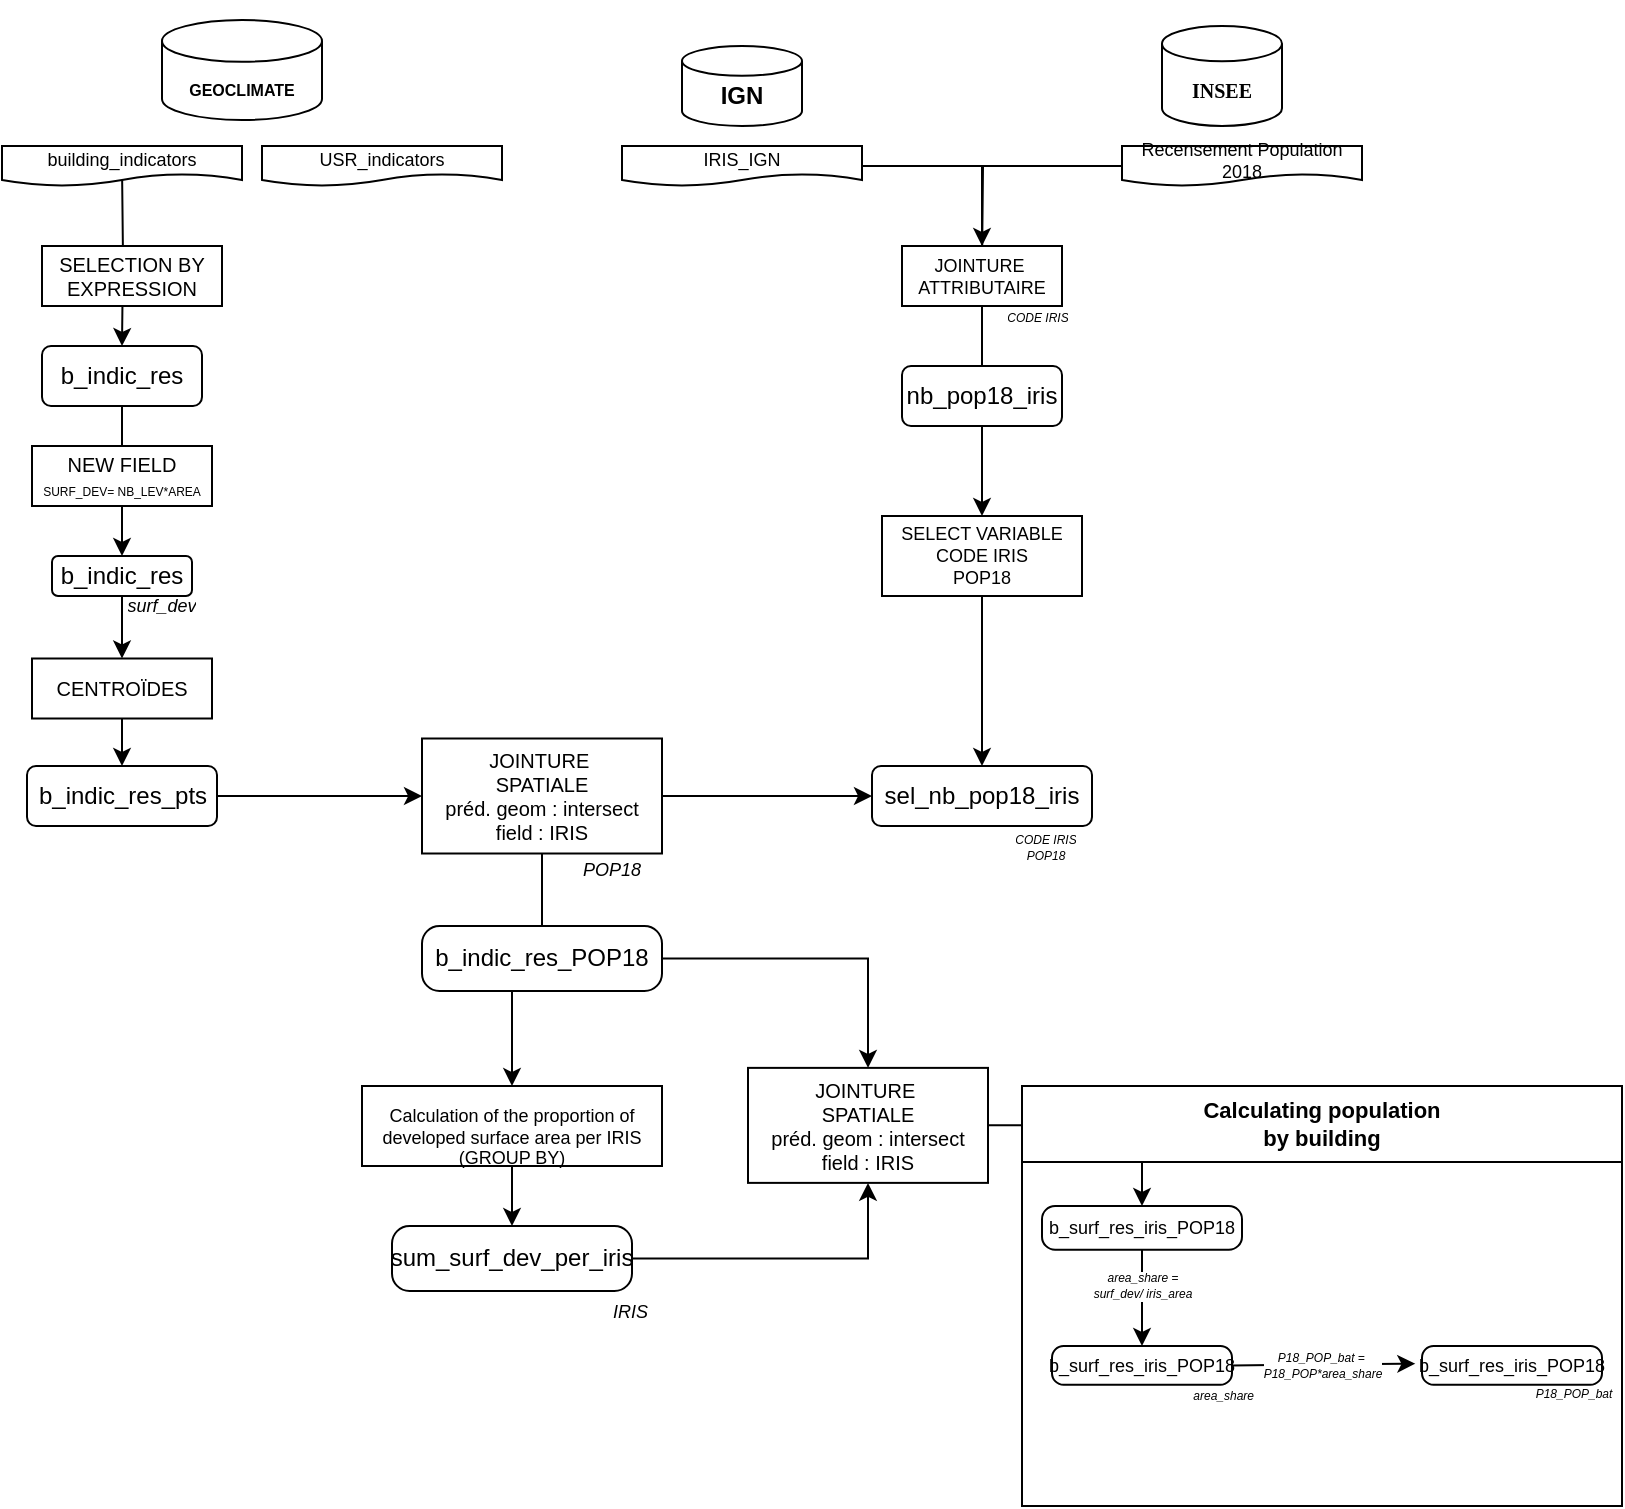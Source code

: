 <mxfile version="22.0.2" type="github">
  <diagram name="Page-1" id="6Q_v11MVusOI8KEGUY-y">
    <mxGraphModel dx="495" dy="262" grid="1" gridSize="10" guides="1" tooltips="1" connect="1" arrows="1" fold="1" page="1" pageScale="1" pageWidth="827" pageHeight="1169" math="0" shadow="0">
      <root>
        <mxCell id="0" />
        <mxCell id="1" parent="0" />
        <mxCell id="G6dlxn9vaW5dpZN2eIB4-5" value="" style="shape=cylinder3;whiteSpace=wrap;html=1;boundedLbl=1;backgroundOutline=1;size=8.828;" parent="1" vertex="1">
          <mxGeometry x="590" y="20" width="60" height="50" as="geometry" />
        </mxCell>
        <mxCell id="Mw2ju2tNek2klTTq5CAW-1" value="&lt;h2 style=&quot;font-size: 10px;&quot;&gt;INSEE&lt;/h2&gt;" style="text;strokeColor=none;align=center;fillColor=none;html=1;verticalAlign=middle;whiteSpace=wrap;rounded=0;fontFamily=Verdana;fontSize=10;fontStyle=1" parent="1" vertex="1">
          <mxGeometry x="590" y="37" width="60" height="30" as="geometry" />
        </mxCell>
        <mxCell id="Mw2ju2tNek2klTTq5CAW-10" value="USR_indicators" style="shape=document;whiteSpace=wrap;html=1;boundedLbl=1;fontSize=9;" parent="1" vertex="1">
          <mxGeometry x="140" y="80" width="120" height="20" as="geometry" />
        </mxCell>
        <mxCell id="Mw2ju2tNek2klTTq5CAW-34" value="" style="edgeStyle=orthogonalEdgeStyle;rounded=0;orthogonalLoop=1;jettySize=auto;html=1;" parent="1" target="Mw2ju2tNek2klTTq5CAW-18" edge="1">
          <mxGeometry relative="1" as="geometry">
            <mxPoint x="70" y="90" as="sourcePoint" />
          </mxGeometry>
        </mxCell>
        <mxCell id="Mw2ju2tNek2klTTq5CAW-12" value="building_indicators" style="shape=document;whiteSpace=wrap;html=1;boundedLbl=1;fontSize=9;" parent="1" vertex="1">
          <mxGeometry x="10" y="80" width="120" height="20" as="geometry" />
        </mxCell>
        <mxCell id="Mw2ju2tNek2klTTq5CAW-15" value="" style="group" parent="1" vertex="1" connectable="0">
          <mxGeometry x="50" y="7" width="120" height="60" as="geometry" />
        </mxCell>
        <object label="" placeholders="1" id="G6dlxn9vaW5dpZN2eIB4-1">
          <mxCell style="shape=cylinder3;whiteSpace=wrap;html=1;boundedLbl=1;backgroundOutline=1;size=10.448;fontFamily=Garamond;" parent="Mw2ju2tNek2klTTq5CAW-15" vertex="1">
            <mxGeometry x="40" y="10" width="80" height="50" as="geometry" />
          </mxCell>
        </object>
        <mxCell id="Mw2ju2tNek2klTTq5CAW-2" value="GEOCLIMATE" style="text;strokeColor=none;align=center;fillColor=none;html=1;verticalAlign=middle;whiteSpace=wrap;rounded=0;fontSize=8;fontStyle=1" parent="Mw2ju2tNek2klTTq5CAW-15" vertex="1">
          <mxGeometry x="50" y="30" width="60" height="30" as="geometry" />
        </mxCell>
        <mxCell id="Mw2ju2tNek2klTTq5CAW-72" value="" style="edgeStyle=orthogonalEdgeStyle;rounded=0;orthogonalLoop=1;jettySize=auto;html=1;" parent="1" source="Mw2ju2tNek2klTTq5CAW-17" target="Mw2ju2tNek2klTTq5CAW-43" edge="1">
          <mxGeometry relative="1" as="geometry" />
        </mxCell>
        <mxCell id="Mw2ju2tNek2klTTq5CAW-17" value="CENTROÏDES" style="rounded=0;whiteSpace=wrap;html=1;fontSize=10;" parent="1" vertex="1">
          <mxGeometry x="25" y="336.25" width="90" height="30" as="geometry" />
        </mxCell>
        <mxCell id="Mw2ju2tNek2klTTq5CAW-50" value="" style="edgeStyle=orthogonalEdgeStyle;rounded=0;orthogonalLoop=1;jettySize=auto;html=1;entryX=0.5;entryY=0;entryDx=0;entryDy=0;" parent="1" source="Mw2ju2tNek2klTTq5CAW-18" target="Mw2ju2tNek2klTTq5CAW-20" edge="1">
          <mxGeometry relative="1" as="geometry">
            <mxPoint x="130" y="270" as="targetPoint" />
          </mxGeometry>
        </mxCell>
        <mxCell id="Mw2ju2tNek2klTTq5CAW-18" value="b_indic_res" style="rounded=1;whiteSpace=wrap;html=1;" parent="1" vertex="1">
          <mxGeometry x="30" y="180" width="80" height="30" as="geometry" />
        </mxCell>
        <mxCell id="Mw2ju2tNek2klTTq5CAW-19" value="&lt;div style=&quot;font-size: 10px;&quot;&gt;NEW FIELD&lt;/div&gt;&lt;div style=&quot;font-size: 10px;&quot;&gt;&lt;font style=&quot;font-size: 6px;&quot;&gt;SURF_DEV= NB_LEV*AREA&lt;/font&gt;&lt;br style=&quot;font-size: 10px;&quot;&gt;&lt;/div&gt;" style="rounded=0;whiteSpace=wrap;html=1;fontSize=10;" parent="1" vertex="1">
          <mxGeometry x="25" y="230" width="90" height="30" as="geometry" />
        </mxCell>
        <mxCell id="Mw2ju2tNek2klTTq5CAW-71" value="" style="edgeStyle=orthogonalEdgeStyle;rounded=0;orthogonalLoop=1;jettySize=auto;html=1;" parent="1" source="Mw2ju2tNek2klTTq5CAW-20" target="Mw2ju2tNek2klTTq5CAW-17" edge="1">
          <mxGeometry relative="1" as="geometry" />
        </mxCell>
        <mxCell id="Mw2ju2tNek2klTTq5CAW-20" value="b_indic_res " style="rounded=1;whiteSpace=wrap;html=1;" parent="1" vertex="1">
          <mxGeometry x="35" y="285" width="70" height="20" as="geometry" />
        </mxCell>
        <mxCell id="G6dlxn9vaW5dpZN2eIB4-4" value="" style="shape=cylinder3;whiteSpace=wrap;html=1;boundedLbl=1;backgroundOutline=1;size=7.448;" parent="1" vertex="1">
          <mxGeometry x="350" y="30" width="60" height="40" as="geometry" />
        </mxCell>
        <mxCell id="Mw2ju2tNek2klTTq5CAW-3" value="IGN" style="text;strokeColor=none;align=center;fillColor=none;html=1;verticalAlign=middle;whiteSpace=wrap;rounded=0;fontStyle=1" parent="1" vertex="1">
          <mxGeometry x="350" y="40" width="60" height="30" as="geometry" />
        </mxCell>
        <mxCell id="Mw2ju2tNek2klTTq5CAW-76" style="edgeStyle=orthogonalEdgeStyle;rounded=0;orthogonalLoop=1;jettySize=auto;html=1;" parent="1" source="Mw2ju2tNek2klTTq5CAW-21" target="Mw2ju2tNek2klTTq5CAW-23" edge="1">
          <mxGeometry relative="1" as="geometry" />
        </mxCell>
        <mxCell id="Mw2ju2tNek2klTTq5CAW-21" value="IRIS_IGN" style="shape=document;whiteSpace=wrap;html=1;boundedLbl=1;fontSize=9;" parent="1" vertex="1">
          <mxGeometry x="320" y="80" width="120" height="20" as="geometry" />
        </mxCell>
        <mxCell id="Mw2ju2tNek2klTTq5CAW-77" style="edgeStyle=orthogonalEdgeStyle;rounded=0;orthogonalLoop=1;jettySize=auto;html=1;" parent="1" source="Mw2ju2tNek2klTTq5CAW-22" edge="1">
          <mxGeometry relative="1" as="geometry">
            <mxPoint x="500" y="140" as="targetPoint" />
          </mxGeometry>
        </mxCell>
        <mxCell id="Mw2ju2tNek2klTTq5CAW-22" value="Recensement Population 2018" style="shape=document;whiteSpace=wrap;html=1;boundedLbl=1;fontSize=9;" parent="1" vertex="1">
          <mxGeometry x="570" y="80" width="120" height="20" as="geometry" />
        </mxCell>
        <mxCell id="Mw2ju2tNek2klTTq5CAW-105" value="" style="edgeStyle=orthogonalEdgeStyle;rounded=0;orthogonalLoop=1;jettySize=auto;html=1;" parent="1" source="Mw2ju2tNek2klTTq5CAW-23" target="Mw2ju2tNek2klTTq5CAW-104" edge="1">
          <mxGeometry relative="1" as="geometry" />
        </mxCell>
        <mxCell id="Mw2ju2tNek2klTTq5CAW-23" value="&lt;div&gt;JOINTURE&amp;nbsp;&lt;/div&gt;&lt;div&gt;ATTRIBUTAIRE&lt;/div&gt;" style="rounded=0;whiteSpace=wrap;html=1;fontSize=9;" parent="1" vertex="1">
          <mxGeometry x="460" y="130" width="80" height="30" as="geometry" />
        </mxCell>
        <mxCell id="Mw2ju2tNek2klTTq5CAW-25" value="nb_pop18_iris" style="rounded=1;whiteSpace=wrap;html=1;" parent="1" vertex="1">
          <mxGeometry x="460" y="190" width="80" height="30" as="geometry" />
        </mxCell>
        <mxCell id="Mw2ju2tNek2klTTq5CAW-37" value="SELECTION BY EXPRESSION" style="rounded=0;whiteSpace=wrap;html=1;fontSize=10;" parent="1" vertex="1">
          <mxGeometry x="30" y="130" width="90" height="30" as="geometry" />
        </mxCell>
        <mxCell id="Mw2ju2tNek2klTTq5CAW-107" value="" style="edgeStyle=orthogonalEdgeStyle;rounded=0;orthogonalLoop=1;jettySize=auto;html=1;" parent="1" source="Mw2ju2tNek2klTTq5CAW-43" target="Mw2ju2tNek2klTTq5CAW-60" edge="1">
          <mxGeometry relative="1" as="geometry" />
        </mxCell>
        <mxCell id="Mw2ju2tNek2klTTq5CAW-43" value="b_indic_res_pts" style="rounded=1;whiteSpace=wrap;html=1;" parent="1" vertex="1">
          <mxGeometry x="22.5" y="390" width="95" height="30" as="geometry" />
        </mxCell>
        <mxCell id="Mw2ju2tNek2klTTq5CAW-109" value="" style="edgeStyle=orthogonalEdgeStyle;rounded=0;orthogonalLoop=1;jettySize=auto;html=1;" parent="1" source="Mw2ju2tNek2klTTq5CAW-60" target="Mw2ju2tNek2klTTq5CAW-80" edge="1">
          <mxGeometry relative="1" as="geometry" />
        </mxCell>
        <mxCell id="Mw2ju2tNek2klTTq5CAW-60" value="&lt;div style=&quot;font-size: 10px;&quot;&gt;JOINTURE&amp;nbsp;&lt;/div&gt;&lt;div style=&quot;font-size: 10px;&quot;&gt;SPATIALE&lt;/div&gt;&lt;div style=&quot;font-size: 10px;&quot;&gt;préd. geom : intersect&lt;/div&gt;&lt;div style=&quot;font-size: 10px;&quot;&gt;field : IRIS&lt;br&gt;&lt;/div&gt;" style="whiteSpace=wrap;html=1;rounded=1;arcSize=0;fontSize=10;" parent="1" vertex="1">
          <mxGeometry x="220" y="376.25" width="120" height="57.5" as="geometry" />
        </mxCell>
        <UserObject label="&lt;div style=&quot;font-size: 6px;&quot;&gt;CODE IRIS&lt;/div&gt;" placeholders="1" name="Variable" id="Mw2ju2tNek2klTTq5CAW-63">
          <mxCell style="text;html=1;strokeColor=none;fillColor=none;align=center;verticalAlign=middle;whiteSpace=wrap;overflow=hidden;fontStyle=2;fontSize=6;" parent="1" vertex="1">
            <mxGeometry x="503" y="156" width="50" height="20" as="geometry" />
          </mxCell>
        </UserObject>
        <UserObject label="surf_dev" placeholders="1" name="Variable" id="Mw2ju2tNek2klTTq5CAW-64">
          <mxCell style="text;html=1;strokeColor=none;fillColor=none;align=center;verticalAlign=middle;whiteSpace=wrap;overflow=hidden;fontStyle=2;fontSize=9;" parent="1" vertex="1">
            <mxGeometry x="65" y="300" width="50" height="20" as="geometry" />
          </mxCell>
        </UserObject>
        <mxCell id="Mw2ju2tNek2klTTq5CAW-110" value="" style="edgeStyle=orthogonalEdgeStyle;rounded=0;orthogonalLoop=1;jettySize=auto;html=1;" parent="1" source="Mw2ju2tNek2klTTq5CAW-69" target="Mw2ju2tNek2klTTq5CAW-89" edge="1">
          <mxGeometry relative="1" as="geometry" />
        </mxCell>
        <mxCell id="Mw2ju2tNek2klTTq5CAW-69" value="b_indic_res_POP18" style="whiteSpace=wrap;html=1;fontSize=12;rounded=1;arcSize=27;" parent="1" vertex="1">
          <mxGeometry x="220" y="470" width="120" height="32.5" as="geometry" />
        </mxCell>
        <UserObject label="&lt;div&gt;POP18&lt;br&gt;&lt;/div&gt;" placeholders="1" name="Variable" id="Mw2ju2tNek2klTTq5CAW-75">
          <mxCell style="text;html=1;strokeColor=none;fillColor=none;align=center;verticalAlign=middle;whiteSpace=wrap;overflow=hidden;fontStyle=2;fontSize=9;" parent="1" vertex="1">
            <mxGeometry x="290" y="433.75" width="50" height="16.25" as="geometry" />
          </mxCell>
        </UserObject>
        <mxCell id="Mw2ju2tNek2klTTq5CAW-111" value="" style="edgeStyle=orthogonalEdgeStyle;rounded=0;orthogonalLoop=1;jettySize=auto;html=1;" parent="1" source="Mw2ju2tNek2klTTq5CAW-80" target="Mw2ju2tNek2klTTq5CAW-87" edge="1">
          <mxGeometry relative="1" as="geometry" />
        </mxCell>
        <mxCell id="Mw2ju2tNek2klTTq5CAW-80" value="&lt;div&gt;&lt;br&gt;&lt;/div&gt;&lt;div&gt;Calculation of the proportion of developed surface area per IRIS&lt;/div&gt;&lt;div&gt;(GROUP BY)&lt;/div&gt;" style="rounded=0;whiteSpace=wrap;html=1;fontSize=9;" parent="1" vertex="1">
          <mxGeometry x="190" y="550" width="150" height="40" as="geometry" />
        </mxCell>
        <UserObject label="&lt;div&gt;&amp;nbsp;IRIS&lt;/div&gt;" placeholders="1" name="Variable" id="Mw2ju2tNek2klTTq5CAW-81">
          <mxCell style="text;html=1;strokeColor=none;fillColor=none;align=center;verticalAlign=middle;whiteSpace=wrap;overflow=hidden;fontStyle=2;fontSize=9;" parent="1" vertex="1">
            <mxGeometry x="306" y="652.5" width="34" height="20" as="geometry" />
          </mxCell>
        </UserObject>
        <mxCell id="Mw2ju2tNek2klTTq5CAW-112" value="" style="edgeStyle=orthogonalEdgeStyle;rounded=0;orthogonalLoop=1;jettySize=auto;html=1;" parent="1" source="Mw2ju2tNek2klTTq5CAW-87" target="Mw2ju2tNek2klTTq5CAW-89" edge="1">
          <mxGeometry relative="1" as="geometry" />
        </mxCell>
        <mxCell id="Mw2ju2tNek2klTTq5CAW-87" value="sum_surf_dev_per_iris" style="whiteSpace=wrap;html=1;fontSize=12;rounded=1;arcSize=27;" parent="1" vertex="1">
          <mxGeometry x="205" y="620" width="120" height="32.5" as="geometry" />
        </mxCell>
        <mxCell id="Mw2ju2tNek2klTTq5CAW-114" value="" style="edgeStyle=orthogonalEdgeStyle;rounded=0;orthogonalLoop=1;jettySize=auto;html=1;" parent="1" source="Mw2ju2tNek2klTTq5CAW-89" target="Mw2ju2tNek2klTTq5CAW-113" edge="1">
          <mxGeometry relative="1" as="geometry" />
        </mxCell>
        <mxCell id="Mw2ju2tNek2klTTq5CAW-89" value="&lt;div style=&quot;font-size: 10px;&quot;&gt;JOINTURE&amp;nbsp;&lt;/div&gt;&lt;div style=&quot;font-size: 10px;&quot;&gt;SPATIALE&lt;/div&gt;&lt;div style=&quot;font-size: 10px;&quot;&gt;préd. geom : intersect&lt;/div&gt;&lt;div style=&quot;font-size: 10px;&quot;&gt;field : IRIS&lt;br&gt;&lt;/div&gt;" style="whiteSpace=wrap;html=1;rounded=1;arcSize=0;fontSize=10;" parent="1" vertex="1">
          <mxGeometry x="383" y="540.94" width="120" height="57.5" as="geometry" />
        </mxCell>
        <mxCell id="Mw2ju2tNek2klTTq5CAW-106" value="" style="edgeStyle=orthogonalEdgeStyle;rounded=0;orthogonalLoop=1;jettySize=auto;html=1;" parent="1" source="Mw2ju2tNek2klTTq5CAW-104" target="Mw2ju2tNek2klTTq5CAW-29" edge="1">
          <mxGeometry relative="1" as="geometry" />
        </mxCell>
        <mxCell id="Mw2ju2tNek2klTTq5CAW-104" value="&lt;div style=&quot;font-size: 9px;&quot;&gt;SELECT VARIABLE&lt;/div&gt;&lt;div style=&quot;font-size: 9px;&quot;&gt;CODE IRIS&lt;/div&gt;&lt;div style=&quot;font-size: 9px;&quot;&gt;POP18&lt;br style=&quot;font-size: 9px;&quot;&gt;&lt;/div&gt;" style="rounded=0;whiteSpace=wrap;html=1;fontSize=9;" parent="1" vertex="1">
          <mxGeometry x="450" y="265" width="100" height="40" as="geometry" />
        </mxCell>
        <mxCell id="Mw2ju2tNek2klTTq5CAW-95" value="" style="group" parent="1" vertex="1" connectable="0">
          <mxGeometry x="442.5" y="370" width="115" height="50" as="geometry" />
        </mxCell>
        <mxCell id="Mw2ju2tNek2klTTq5CAW-29" value="sel_nb_pop18_iris" style="rounded=1;whiteSpace=wrap;html=1;" parent="Mw2ju2tNek2klTTq5CAW-95" vertex="1">
          <mxGeometry x="2.5" y="20" width="110" height="30" as="geometry" />
        </mxCell>
        <UserObject label="&lt;div style=&quot;font-size: 6px;&quot;&gt;CODE IRIS&lt;/div&gt;&lt;div style=&quot;font-size: 6px;&quot;&gt;POP18&lt;br style=&quot;font-size: 6px;&quot;&gt;&lt;/div&gt;" placeholders="1" name="Variable" id="Mw2ju2tNek2klTTq5CAW-62">
          <mxCell style="text;html=1;strokeColor=none;fillColor=none;align=center;verticalAlign=middle;whiteSpace=wrap;overflow=hidden;fontStyle=2;fontSize=6;rotation=0;" parent="1" vertex="1">
            <mxGeometry x="507.5" y="421.25" width="47.5" height="20" as="geometry" />
          </mxCell>
        </UserObject>
        <mxCell id="5yWjLuwTh8A11MtRIoPg-8" value="&lt;div style=&quot;font-size: 11px;&quot;&gt;Calculating population&lt;/div&gt;&lt;div style=&quot;font-size: 11px;&quot;&gt;by building&lt;/div&gt;" style="swimlane;whiteSpace=wrap;html=1;startSize=38;fontSize=11;" parent="1" vertex="1">
          <mxGeometry x="520" y="550" width="300" height="210" as="geometry">
            <mxRectangle x="557.5" y="550" width="160" height="40" as="alternateBounds" />
          </mxGeometry>
        </mxCell>
        <mxCell id="Mw2ju2tNek2klTTq5CAW-113" value="b_surf_res_iris_POP18" style="whiteSpace=wrap;html=1;rounded=1;arcSize=30;fontSize=9;" parent="5yWjLuwTh8A11MtRIoPg-8" vertex="1">
          <mxGeometry x="10" y="60" width="100" height="21.88" as="geometry" />
        </mxCell>
        <mxCell id="5yWjLuwTh8A11MtRIoPg-4" value="b_surf_res_iris_POP18" style="whiteSpace=wrap;html=1;rounded=1;arcSize=30;fontSize=9;" parent="5yWjLuwTh8A11MtRIoPg-8" vertex="1">
          <mxGeometry x="15" y="130" width="90" height="19.38" as="geometry" />
        </mxCell>
        <mxCell id="5yWjLuwTh8A11MtRIoPg-19" value="" style="endArrow=classic;html=1;rounded=0;exitX=0.5;exitY=1;exitDx=0;exitDy=0;entryX=0.5;entryY=0;entryDx=0;entryDy=0;" parent="5yWjLuwTh8A11MtRIoPg-8" source="Mw2ju2tNek2klTTq5CAW-113" target="5yWjLuwTh8A11MtRIoPg-4" edge="1">
          <mxGeometry relative="1" as="geometry">
            <mxPoint x="-27.5" y="80" as="sourcePoint" />
            <mxPoint x="72.5" y="80" as="targetPoint" />
            <Array as="points" />
          </mxGeometry>
        </mxCell>
        <mxCell id="5yWjLuwTh8A11MtRIoPg-20" value="&lt;div style=&quot;font-size: 6px;&quot;&gt;&lt;font style=&quot;font-size: 6px;&quot; face=&quot;Helvetica&quot;&gt;&lt;i style=&quot;font-size: 6px;&quot;&gt;area_share&lt;/i&gt; = &lt;br style=&quot;font-size: 6px;&quot;&gt;&lt;/font&gt;&lt;/div&gt;&lt;div style=&quot;font-size: 6px;&quot;&gt;&lt;font style=&quot;font-size: 6px;&quot; face=&quot;Helvetica&quot;&gt;&lt;i style=&quot;font-size: 6px;&quot;&gt;surf_dev/ iris_area&lt;/i&gt;&lt;/font&gt;&lt;/div&gt;" style="edgeLabel;resizable=0;html=1;align=center;verticalAlign=middle;fontSize=6;" parent="5yWjLuwTh8A11MtRIoPg-19" connectable="0" vertex="1">
          <mxGeometry relative="1" as="geometry">
            <mxPoint y="-6" as="offset" />
          </mxGeometry>
        </mxCell>
        <UserObject label="&lt;div style=&quot;font-size: 6px;&quot;&gt;&amp;nbsp;area_share&lt;/div&gt;" placeholders="1" name="Variable" id="DZ2fzZxAfeHNdL0gJQnb-1">
          <mxCell style="text;html=1;strokeColor=none;fillColor=none;align=center;verticalAlign=middle;whiteSpace=wrap;overflow=hidden;fontStyle=2;fontSize=6;" vertex="1" parent="5yWjLuwTh8A11MtRIoPg-8">
            <mxGeometry x="80" y="149.38" width="40" height="10.62" as="geometry" />
          </mxCell>
        </UserObject>
        <mxCell id="DZ2fzZxAfeHNdL0gJQnb-7" value="b_surf_res_iris_POP18" style="whiteSpace=wrap;html=1;rounded=1;arcSize=30;fontSize=9;" vertex="1" parent="5yWjLuwTh8A11MtRIoPg-8">
          <mxGeometry x="200" y="130" width="90" height="19.38" as="geometry" />
        </mxCell>
        <mxCell id="DZ2fzZxAfeHNdL0gJQnb-5" value="" style="endArrow=classic;html=1;rounded=0;exitX=1;exitY=0.5;exitDx=0;exitDy=0;entryX=-0.037;entryY=0.457;entryDx=0;entryDy=0;entryPerimeter=0;" edge="1" parent="5yWjLuwTh8A11MtRIoPg-8" source="5yWjLuwTh8A11MtRIoPg-4" target="DZ2fzZxAfeHNdL0gJQnb-7">
          <mxGeometry relative="1" as="geometry">
            <mxPoint x="110" y="140" as="sourcePoint" />
            <mxPoint x="160" y="140" as="targetPoint" />
          </mxGeometry>
        </mxCell>
        <mxCell id="DZ2fzZxAfeHNdL0gJQnb-10" value="&lt;div style=&quot;font-size: 6px;&quot;&gt;&lt;font style=&quot;font-size: 6px;&quot; face=&quot;Helvetica&quot;&gt;&lt;i style=&quot;font-size: 6px;&quot;&gt;P18_POP_bat =&amp;nbsp;&lt;/i&gt;&lt;/font&gt;&lt;/div&gt;&lt;div style=&quot;font-size: 6px;&quot;&gt;&lt;font style=&quot;font-size: 6px;&quot; face=&quot;Helvetica&quot;&gt;&lt;i style=&quot;font-size: 6px;&quot;&gt;P18_POP*area_share&lt;/i&gt;&lt;/font&gt;&lt;/div&gt;" style="edgeLabel;resizable=0;html=1;align=center;verticalAlign=middle;fontSize=6;" connectable="0" vertex="1" parent="5yWjLuwTh8A11MtRIoPg-8">
          <mxGeometry x="150" y="139.69" as="geometry" />
        </mxCell>
        <mxCell id="DZ2fzZxAfeHNdL0gJQnb-12" value="&#xa;&lt;font style=&quot;font-size: 6px;&quot; face=&quot;Helvetica&quot;&gt;&lt;i style=&quot;font-size: 6px;&quot;&gt;P18_POP_bat&lt;/i&gt;&lt;/font&gt;&#xa;&#xa;" style="text;html=1;strokeColor=none;fillColor=none;align=center;verticalAlign=middle;whiteSpace=wrap;rounded=0;fontSize=6;" vertex="1" parent="5yWjLuwTh8A11MtRIoPg-8">
          <mxGeometry x="256" y="153" width="40" height="10" as="geometry" />
        </mxCell>
        <mxCell id="5yWjLuwTh8A11MtRIoPg-14" value="" style="endArrow=classic;html=1;rounded=0;exitX=1;exitY=0.5;exitDx=0;exitDy=0;entryX=0;entryY=0.5;entryDx=0;entryDy=0;" parent="1" source="Mw2ju2tNek2klTTq5CAW-60" target="Mw2ju2tNek2klTTq5CAW-29" edge="1">
          <mxGeometry relative="1" as="geometry">
            <mxPoint x="330" y="400" as="sourcePoint" />
            <mxPoint x="430" y="400" as="targetPoint" />
          </mxGeometry>
        </mxCell>
      </root>
    </mxGraphModel>
  </diagram>
</mxfile>
